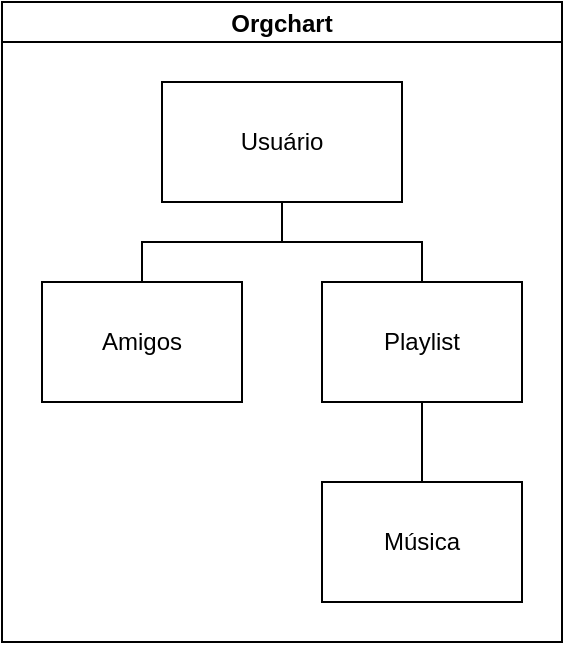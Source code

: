 <mxfile version="14.9.1" type="github">
  <diagram id="C5RBs43oDa-KdzZeNtuy" name="Page-1">
    <mxGraphModel dx="868" dy="460" grid="1" gridSize="10" guides="1" tooltips="1" connect="1" arrows="1" fold="1" page="1" pageScale="1" pageWidth="827" pageHeight="1169" math="0" shadow="0">
      <root>
        <mxCell id="WIyWlLk6GJQsqaUBKTNV-0" />
        <mxCell id="WIyWlLk6GJQsqaUBKTNV-1" parent="WIyWlLk6GJQsqaUBKTNV-0" />
        <mxCell id="Yex9sFvO_9vD0EoeOs-k-32" value="Orgchart" style="swimlane;startSize=20;horizontal=1;containerType=tree;newEdgeStyle={&quot;edgeStyle&quot;:&quot;elbowEdgeStyle&quot;,&quot;startArrow&quot;:&quot;none&quot;,&quot;endArrow&quot;:&quot;none&quot;};" vertex="1" parent="WIyWlLk6GJQsqaUBKTNV-1">
          <mxGeometry x="274" y="70" width="280" height="320" as="geometry">
            <mxRectangle x="274" y="30" width="80" height="20" as="alternateBounds" />
          </mxGeometry>
        </mxCell>
        <mxCell id="Yex9sFvO_9vD0EoeOs-k-33" value="" style="edgeStyle=elbowEdgeStyle;elbow=vertical;startArrow=none;endArrow=none;rounded=0;" edge="1" parent="Yex9sFvO_9vD0EoeOs-k-32" source="Yex9sFvO_9vD0EoeOs-k-35" target="Yex9sFvO_9vD0EoeOs-k-36">
          <mxGeometry relative="1" as="geometry" />
        </mxCell>
        <mxCell id="Yex9sFvO_9vD0EoeOs-k-34" value="" style="edgeStyle=elbowEdgeStyle;elbow=vertical;startArrow=none;endArrow=none;rounded=0;" edge="1" parent="Yex9sFvO_9vD0EoeOs-k-32" source="Yex9sFvO_9vD0EoeOs-k-35" target="Yex9sFvO_9vD0EoeOs-k-37">
          <mxGeometry relative="1" as="geometry" />
        </mxCell>
        <UserObject label="Usuário" treeRoot="1" id="Yex9sFvO_9vD0EoeOs-k-35">
          <mxCell style="whiteSpace=wrap;html=1;align=center;treeFolding=1;treeMoving=1;newEdgeStyle={&quot;edgeStyle&quot;:&quot;elbowEdgeStyle&quot;,&quot;startArrow&quot;:&quot;none&quot;,&quot;endArrow&quot;:&quot;none&quot;};" vertex="1" parent="Yex9sFvO_9vD0EoeOs-k-32">
            <mxGeometry x="80" y="40" width="120" height="60" as="geometry" />
          </mxCell>
        </UserObject>
        <mxCell id="Yex9sFvO_9vD0EoeOs-k-36" value="Amigos" style="whiteSpace=wrap;html=1;align=center;verticalAlign=middle;treeFolding=1;treeMoving=1;newEdgeStyle={&quot;edgeStyle&quot;:&quot;elbowEdgeStyle&quot;,&quot;startArrow&quot;:&quot;none&quot;,&quot;endArrow&quot;:&quot;none&quot;};" vertex="1" parent="Yex9sFvO_9vD0EoeOs-k-32">
          <mxGeometry x="20" y="140" width="100" height="60" as="geometry" />
        </mxCell>
        <mxCell id="Yex9sFvO_9vD0EoeOs-k-37" value="Playlist" style="whiteSpace=wrap;html=1;align=center;verticalAlign=middle;treeFolding=1;treeMoving=1;newEdgeStyle={&quot;edgeStyle&quot;:&quot;elbowEdgeStyle&quot;,&quot;startArrow&quot;:&quot;none&quot;,&quot;endArrow&quot;:&quot;none&quot;};" vertex="1" parent="Yex9sFvO_9vD0EoeOs-k-32">
          <mxGeometry x="160" y="140" width="100" height="60" as="geometry" />
        </mxCell>
        <mxCell id="Yex9sFvO_9vD0EoeOs-k-42" value="" style="edgeStyle=elbowEdgeStyle;elbow=vertical;startArrow=none;endArrow=none;rounded=0;" edge="1" target="Yex9sFvO_9vD0EoeOs-k-43" source="Yex9sFvO_9vD0EoeOs-k-37" parent="Yex9sFvO_9vD0EoeOs-k-32">
          <mxGeometry relative="1" as="geometry">
            <mxPoint x="414" y="150" as="sourcePoint" />
          </mxGeometry>
        </mxCell>
        <mxCell id="Yex9sFvO_9vD0EoeOs-k-43" value="Música" style="whiteSpace=wrap;html=1;align=center;verticalAlign=middle;treeFolding=1;treeMoving=1;newEdgeStyle={&quot;edgeStyle&quot;:&quot;elbowEdgeStyle&quot;,&quot;startArrow&quot;:&quot;none&quot;,&quot;endArrow&quot;:&quot;none&quot;};" vertex="1" parent="Yex9sFvO_9vD0EoeOs-k-32">
          <mxGeometry x="160" y="240" width="100" height="60" as="geometry" />
        </mxCell>
      </root>
    </mxGraphModel>
  </diagram>
</mxfile>
